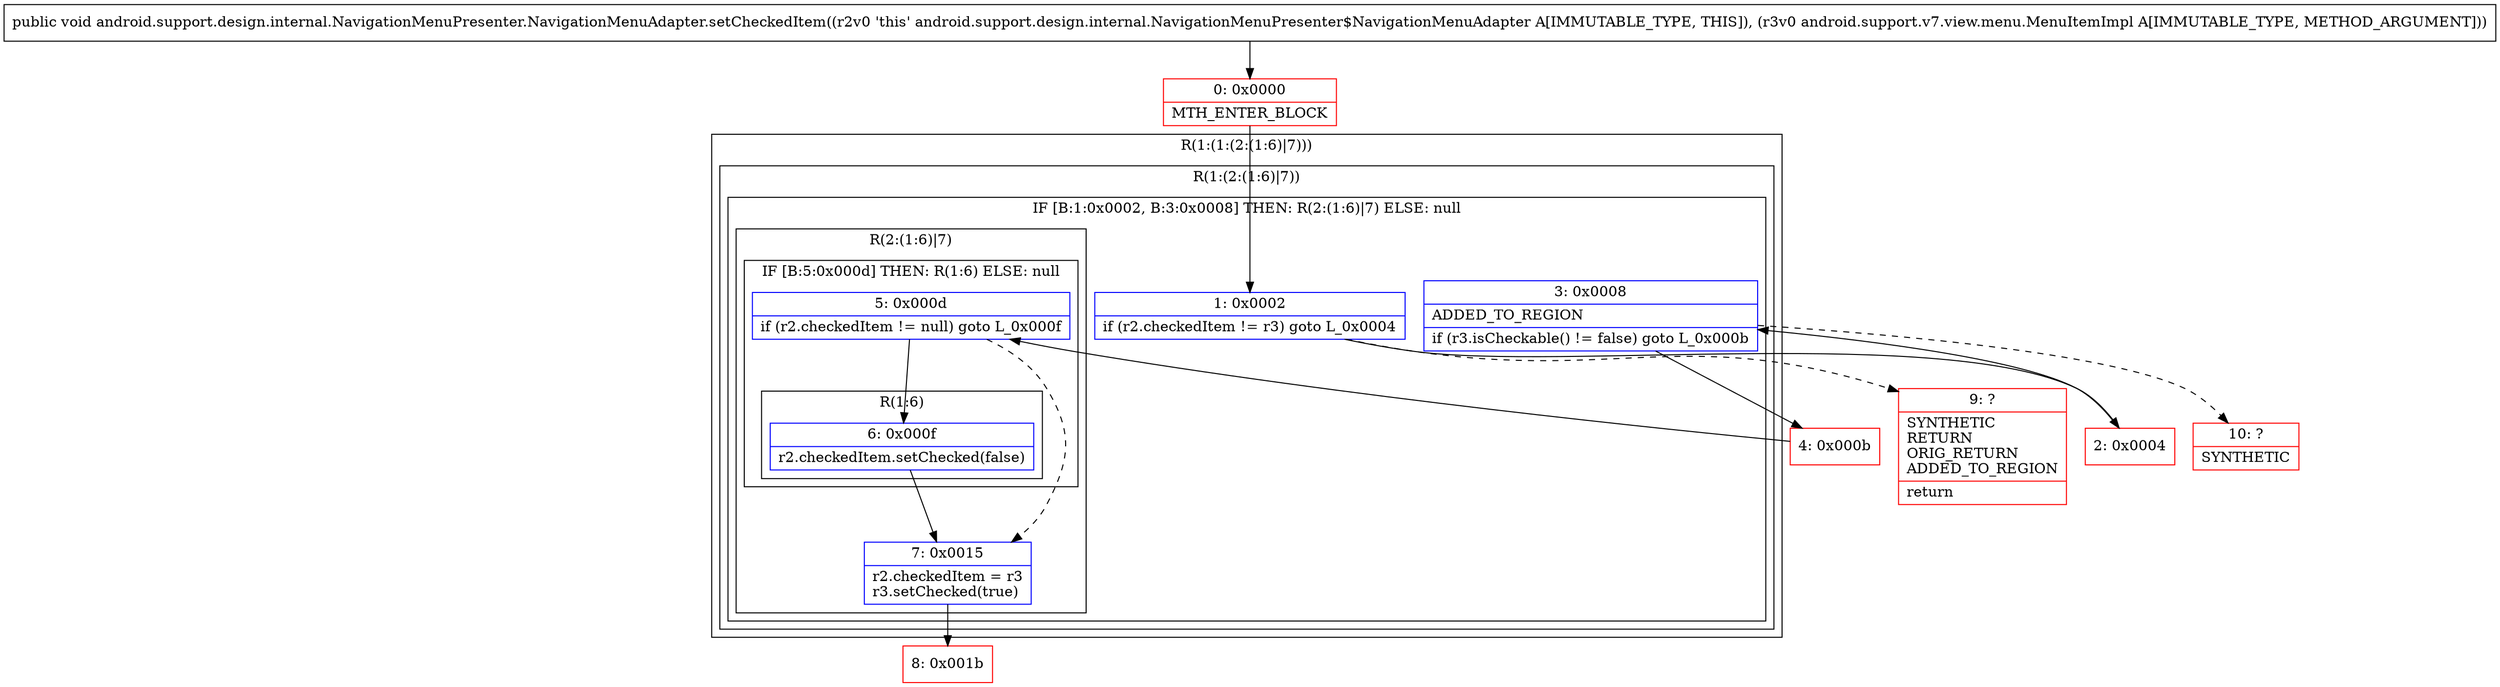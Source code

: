 digraph "CFG forandroid.support.design.internal.NavigationMenuPresenter.NavigationMenuAdapter.setCheckedItem(Landroid\/support\/v7\/view\/menu\/MenuItemImpl;)V" {
subgraph cluster_Region_303906294 {
label = "R(1:(1:(2:(1:6)|7)))";
node [shape=record,color=blue];
subgraph cluster_Region_1021069241 {
label = "R(1:(2:(1:6)|7))";
node [shape=record,color=blue];
subgraph cluster_IfRegion_1053239517 {
label = "IF [B:1:0x0002, B:3:0x0008] THEN: R(2:(1:6)|7) ELSE: null";
node [shape=record,color=blue];
Node_1 [shape=record,label="{1\:\ 0x0002|if (r2.checkedItem != r3) goto L_0x0004\l}"];
Node_3 [shape=record,label="{3\:\ 0x0008|ADDED_TO_REGION\l|if (r3.isCheckable() != false) goto L_0x000b\l}"];
subgraph cluster_Region_970106570 {
label = "R(2:(1:6)|7)";
node [shape=record,color=blue];
subgraph cluster_IfRegion_1121705611 {
label = "IF [B:5:0x000d] THEN: R(1:6) ELSE: null";
node [shape=record,color=blue];
Node_5 [shape=record,label="{5\:\ 0x000d|if (r2.checkedItem != null) goto L_0x000f\l}"];
subgraph cluster_Region_476358886 {
label = "R(1:6)";
node [shape=record,color=blue];
Node_6 [shape=record,label="{6\:\ 0x000f|r2.checkedItem.setChecked(false)\l}"];
}
}
Node_7 [shape=record,label="{7\:\ 0x0015|r2.checkedItem = r3\lr3.setChecked(true)\l}"];
}
}
}
}
Node_0 [shape=record,color=red,label="{0\:\ 0x0000|MTH_ENTER_BLOCK\l}"];
Node_2 [shape=record,color=red,label="{2\:\ 0x0004}"];
Node_4 [shape=record,color=red,label="{4\:\ 0x000b}"];
Node_8 [shape=record,color=red,label="{8\:\ 0x001b}"];
Node_9 [shape=record,color=red,label="{9\:\ ?|SYNTHETIC\lRETURN\lORIG_RETURN\lADDED_TO_REGION\l|return\l}"];
Node_10 [shape=record,color=red,label="{10\:\ ?|SYNTHETIC\l}"];
MethodNode[shape=record,label="{public void android.support.design.internal.NavigationMenuPresenter.NavigationMenuAdapter.setCheckedItem((r2v0 'this' android.support.design.internal.NavigationMenuPresenter$NavigationMenuAdapter A[IMMUTABLE_TYPE, THIS]), (r3v0 android.support.v7.view.menu.MenuItemImpl A[IMMUTABLE_TYPE, METHOD_ARGUMENT])) }"];
MethodNode -> Node_0;
Node_1 -> Node_2;
Node_1 -> Node_9[style=dashed];
Node_3 -> Node_4;
Node_3 -> Node_10[style=dashed];
Node_5 -> Node_6;
Node_5 -> Node_7[style=dashed];
Node_6 -> Node_7;
Node_7 -> Node_8;
Node_0 -> Node_1;
Node_2 -> Node_3;
Node_4 -> Node_5;
}

